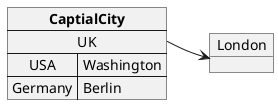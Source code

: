 @startuml

object London

map "**CaptialCity**" as CC {
    UK *-> London
    USA => Washington
    Germany => Berlin
}
@enduml